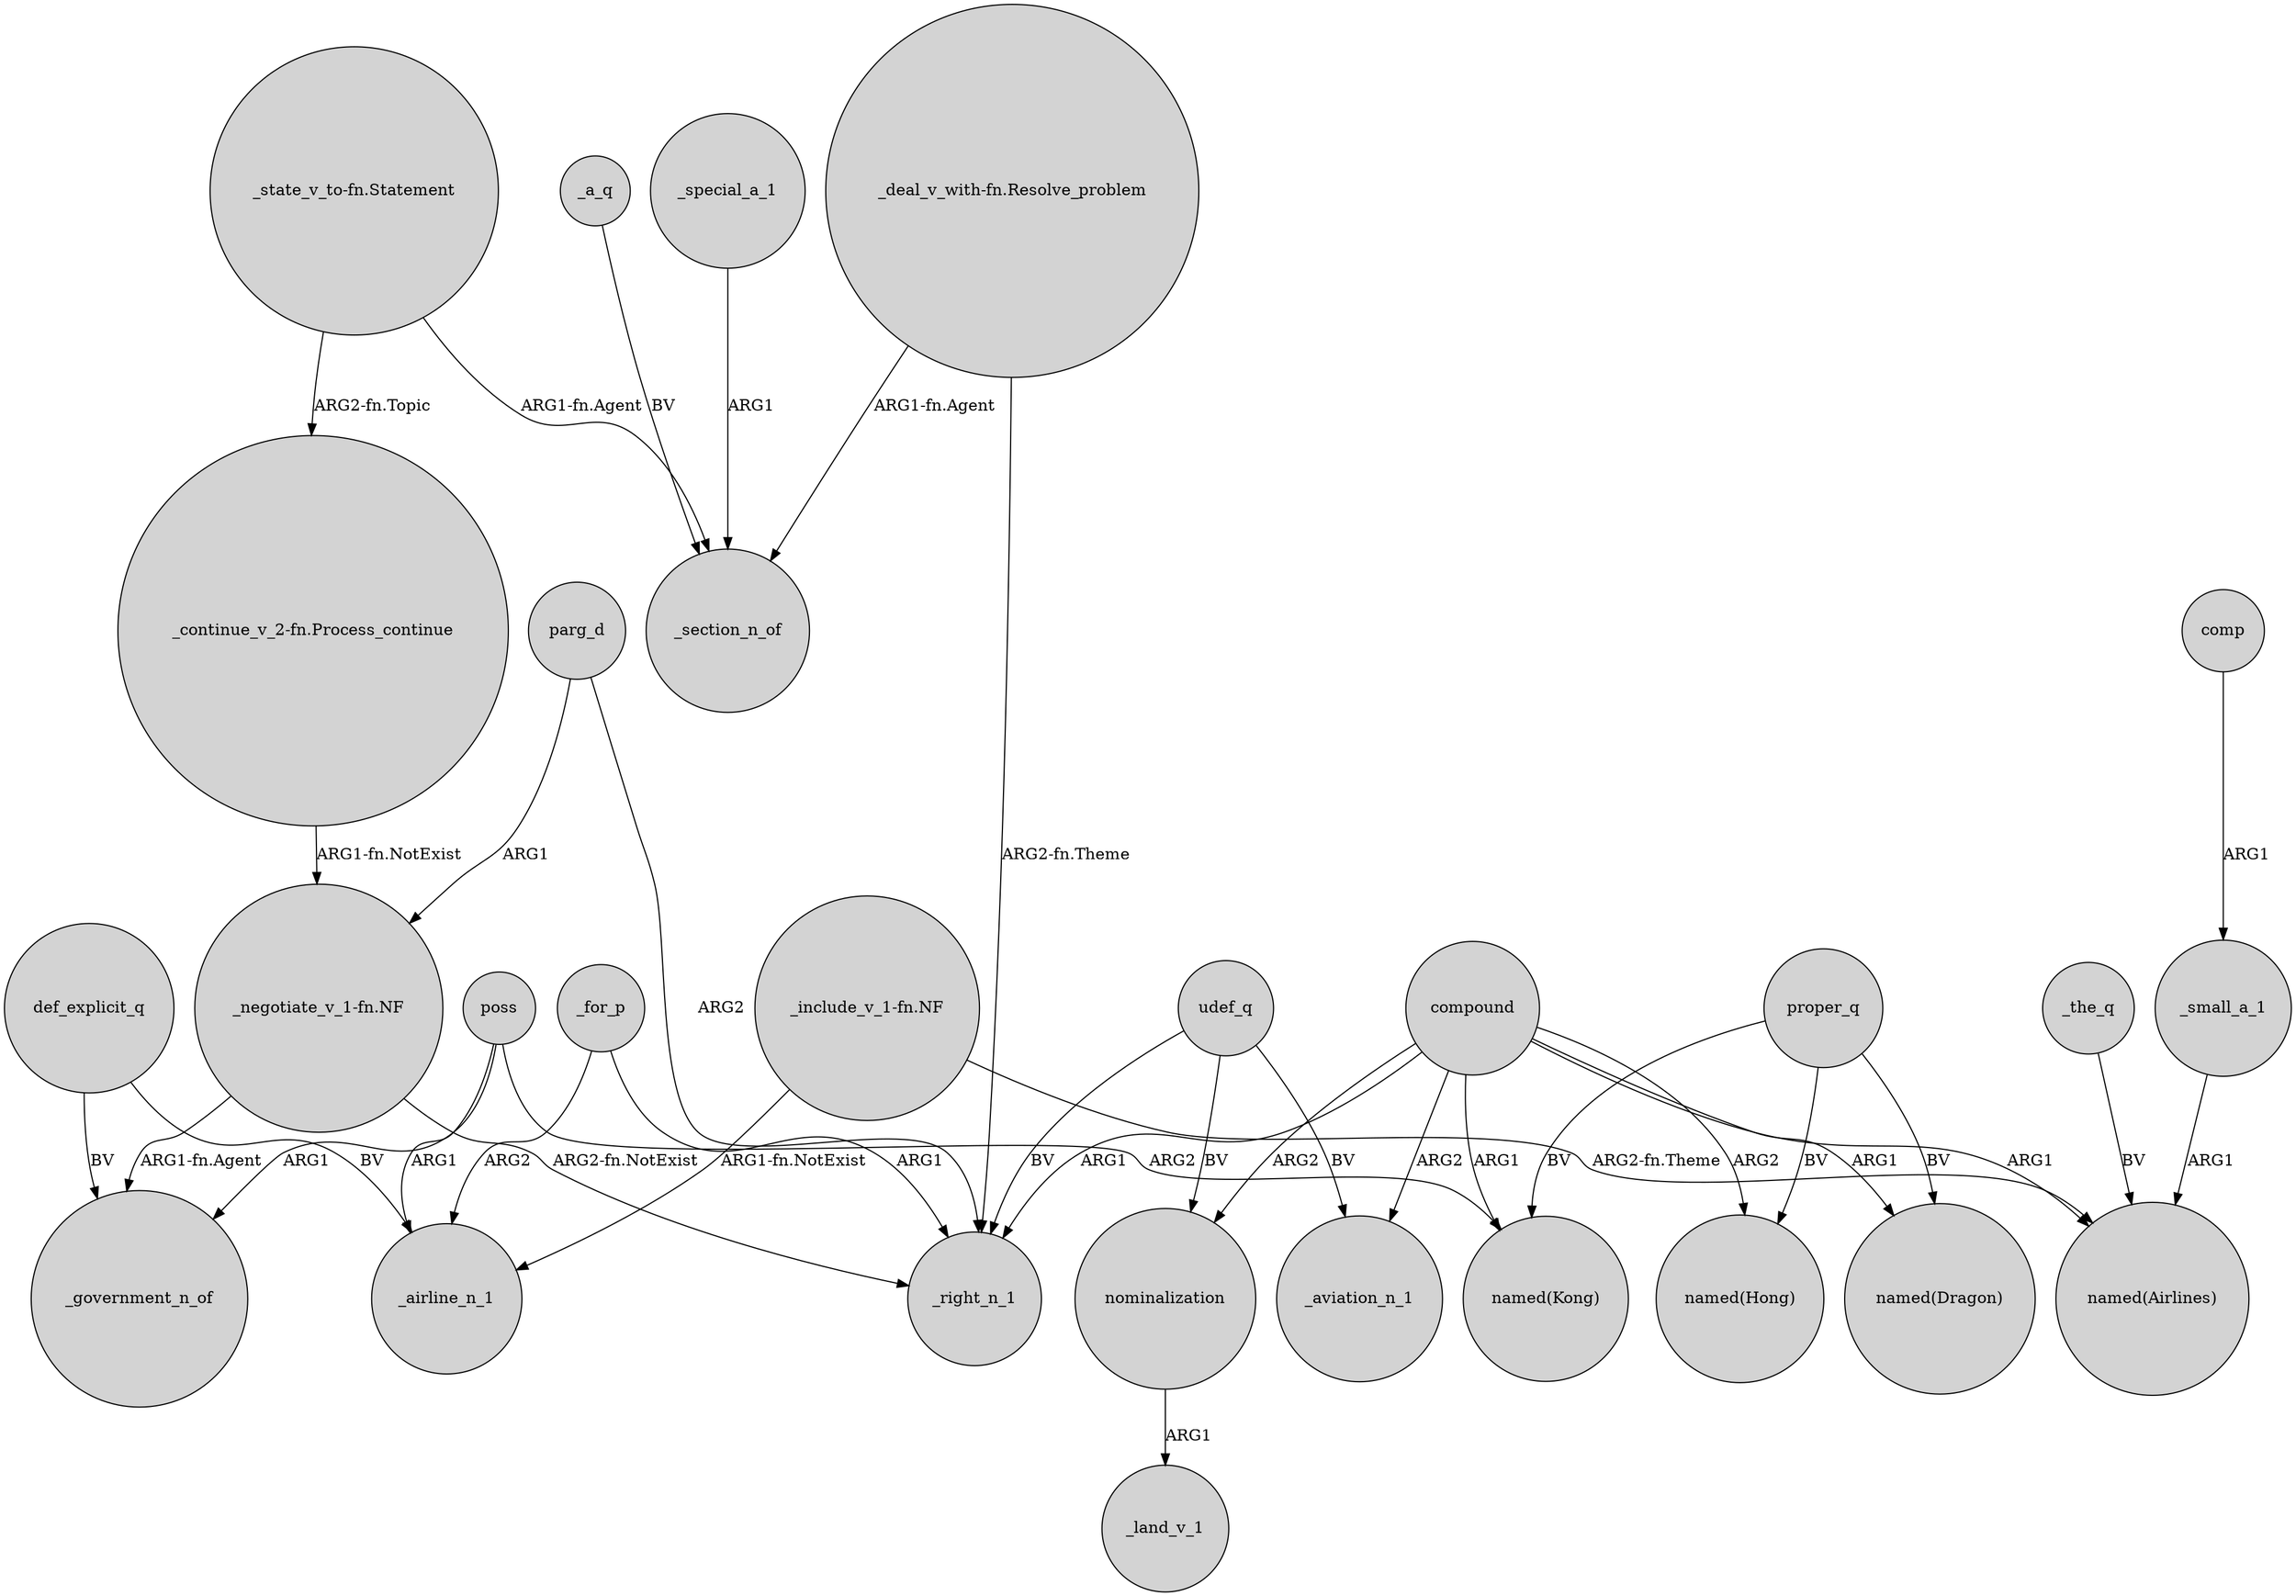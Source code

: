 digraph {
	node [shape=circle style=filled]
	def_explicit_q -> _airline_n_1 [label=BV]
	"_deal_v_with-fn.Resolve_problem" -> _section_n_of [label="ARG1-fn.Agent"]
	"_state_v_to-fn.Statement" -> _section_n_of [label="ARG1-fn.Agent"]
	nominalization -> _land_v_1 [label=ARG1]
	_the_q -> "named(Airlines)" [label=BV]
	compound -> "named(Hong)" [label=ARG2]
	poss -> "named(Kong)" [label=ARG2]
	"_deal_v_with-fn.Resolve_problem" -> _right_n_1 [label="ARG2-fn.Theme"]
	compound -> nominalization [label=ARG2]
	compound -> "named(Airlines)" [label=ARG1]
	poss -> _government_n_of [label=ARG1]
	"_state_v_to-fn.Statement" -> "_continue_v_2-fn.Process_continue" [label="ARG2-fn.Topic"]
	_for_p -> _airline_n_1 [label=ARG2]
	proper_q -> "named(Hong)" [label=BV]
	def_explicit_q -> _government_n_of [label=BV]
	compound -> _aviation_n_1 [label=ARG2]
	poss -> _airline_n_1 [label=ARG1]
	udef_q -> _right_n_1 [label=BV]
	_a_q -> _section_n_of [label=BV]
	comp -> _small_a_1 [label=ARG1]
	proper_q -> "named(Dragon)" [label=BV]
	proper_q -> "named(Kong)" [label=BV]
	"_negotiate_v_1-fn.NF" -> _government_n_of [label="ARG1-fn.Agent"]
	udef_q -> _aviation_n_1 [label=BV]
	udef_q -> nominalization [label=BV]
	"_include_v_1-fn.NF" -> "named(Airlines)" [label="ARG2-fn.Theme"]
	compound -> "named(Dragon)" [label=ARG1]
	parg_d -> _right_n_1 [label=ARG2]
	"_include_v_1-fn.NF" -> _airline_n_1 [label="ARG1-fn.NotExist"]
	"_continue_v_2-fn.Process_continue" -> "_negotiate_v_1-fn.NF" [label="ARG1-fn.NotExist"]
	compound -> _right_n_1 [label=ARG1]
	_small_a_1 -> "named(Airlines)" [label=ARG1]
	"_negotiate_v_1-fn.NF" -> _right_n_1 [label="ARG2-fn.NotExist"]
	_special_a_1 -> _section_n_of [label=ARG1]
	_for_p -> _right_n_1 [label=ARG1]
	compound -> "named(Kong)" [label=ARG1]
	parg_d -> "_negotiate_v_1-fn.NF" [label=ARG1]
}
